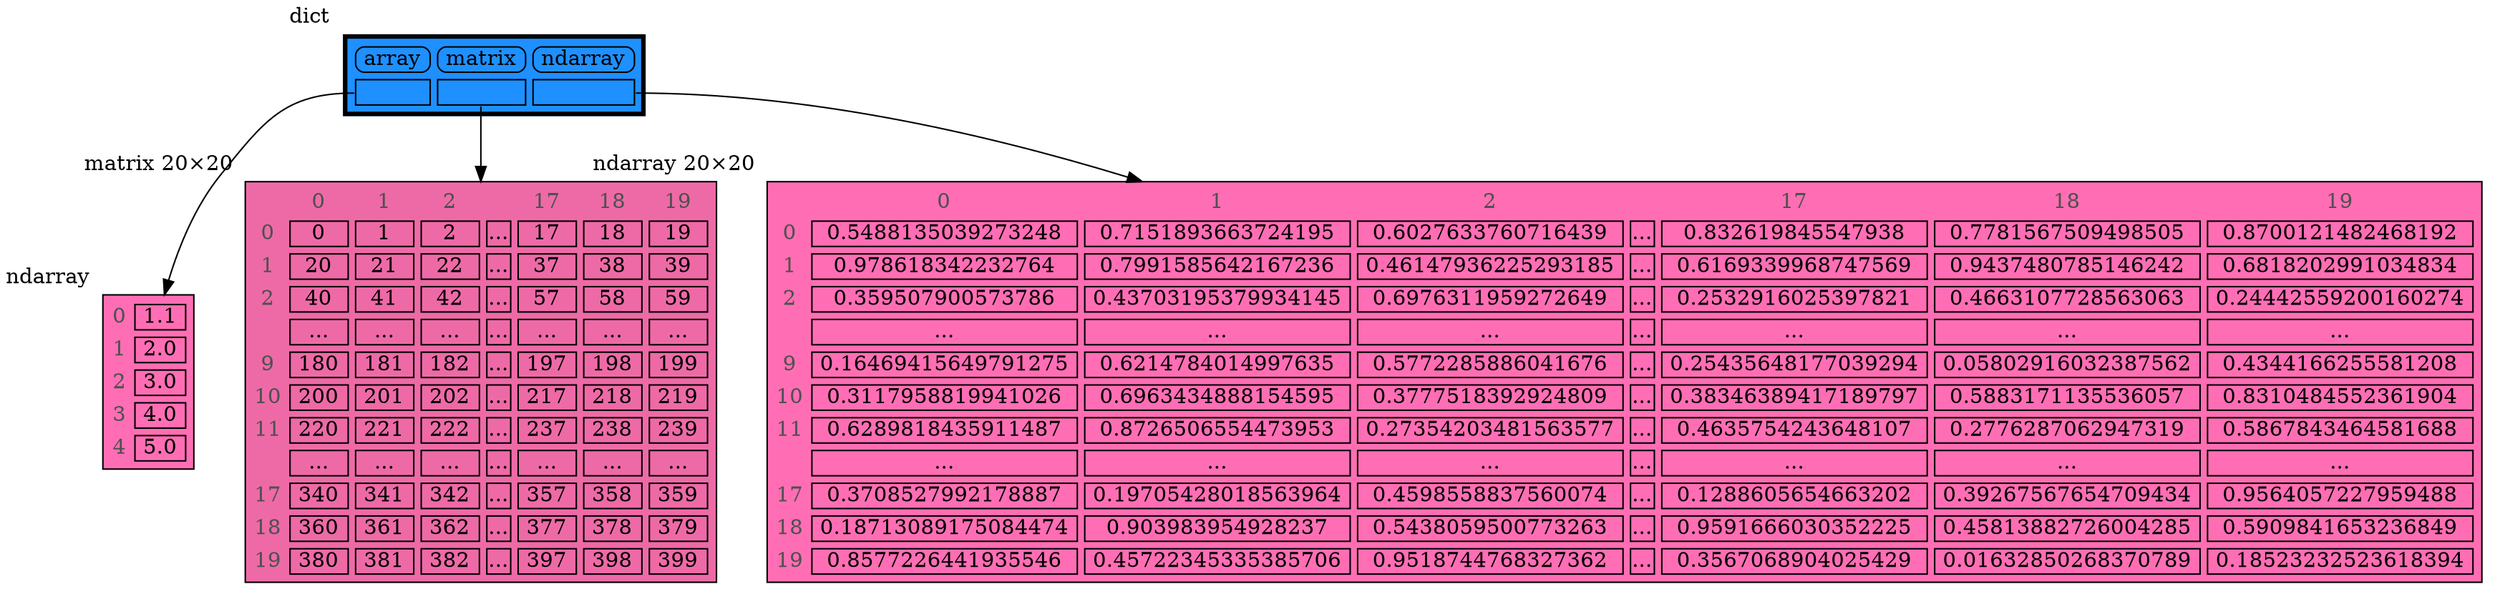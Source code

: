 digraph memory_graph {
	node [shape=plaintext]
	node136346193933104 [label=<
<TABLE BORDER="1" CELLBORDER="1" CELLSPACING="5" CELLPADDING="0" BGCOLOR="hotpink1" PORT="table">
    <TR><TD BORDER="0"><font color="#505050">0</font></TD><TD BORDER="1"> 1.1 </TD></TR>
    <TR><TD BORDER="0"><font color="#505050">1</font></TD><TD BORDER="1"> 2.0 </TD></TR>
    <TR><TD BORDER="0"><font color="#505050">2</font></TD><TD BORDER="1"> 3.0 </TD></TR>
    <TR><TD BORDER="0"><font color="#505050">3</font></TD><TD BORDER="1"> 4.0 </TD></TR>
    <TR><TD BORDER="0"><font color="#505050">4</font></TD><TD BORDER="1"> 5.0 </TD></TR>
</TABLE>
> xlabel=ndarray]
	node136346193683920 [label=<
<TABLE BORDER="1" CELLBORDER="1" CELLSPACING="5" CELLPADDING="0" BGCOLOR="hotpink2" PORT="table">
    <TR><TD BORDER="0">  </TD><TD BORDER="0"><font color="#505050">0</font></TD><TD BORDER="0"><font color="#505050">1</font></TD><TD BORDER="0"><font color="#505050">2</font></TD><TD BORDER="0">  </TD><TD BORDER="0"><font color="#505050">17</font></TD><TD BORDER="0"><font color="#505050">18</font></TD><TD BORDER="0"><font color="#505050">19</font></TD></TR>
    <TR><TD BORDER="0"><font color="#505050">0</font></TD><TD BORDER="1"> 0 </TD><TD BORDER="1"> 1 </TD><TD BORDER="1"> 2 </TD><TD BORDER="1" >...</TD><TD BORDER="1"> 17 </TD><TD BORDER="1"> 18 </TD><TD BORDER="1"> 19 </TD></TR>
    <TR><TD BORDER="0"><font color="#505050">1</font></TD><TD BORDER="1"> 20 </TD><TD BORDER="1"> 21 </TD><TD BORDER="1"> 22 </TD><TD BORDER="1" >...</TD><TD BORDER="1"> 37 </TD><TD BORDER="1"> 38 </TD><TD BORDER="1"> 39 </TD></TR>
    <TR><TD BORDER="0"><font color="#505050">2</font></TD><TD BORDER="1"> 40 </TD><TD BORDER="1"> 41 </TD><TD BORDER="1"> 42 </TD><TD BORDER="1" >...</TD><TD BORDER="1"> 57 </TD><TD BORDER="1"> 58 </TD><TD BORDER="1"> 59 </TD></TR>
    <TR><TD BORDER="0">  </TD><TD BORDER="1" >...</TD><TD BORDER="1" >...</TD><TD BORDER="1" >...</TD><TD BORDER="1" >...</TD><TD BORDER="1" >...</TD><TD BORDER="1" >...</TD><TD BORDER="1" >...</TD></TR>
    <TR><TD BORDER="0"><font color="#505050">9</font></TD><TD BORDER="1"> 180 </TD><TD BORDER="1"> 181 </TD><TD BORDER="1"> 182 </TD><TD BORDER="1" >...</TD><TD BORDER="1"> 197 </TD><TD BORDER="1"> 198 </TD><TD BORDER="1"> 199 </TD></TR>
    <TR><TD BORDER="0"><font color="#505050">10</font></TD><TD BORDER="1"> 200 </TD><TD BORDER="1"> 201 </TD><TD BORDER="1"> 202 </TD><TD BORDER="1" >...</TD><TD BORDER="1"> 217 </TD><TD BORDER="1"> 218 </TD><TD BORDER="1"> 219 </TD></TR>
    <TR><TD BORDER="0"><font color="#505050">11</font></TD><TD BORDER="1"> 220 </TD><TD BORDER="1"> 221 </TD><TD BORDER="1"> 222 </TD><TD BORDER="1" >...</TD><TD BORDER="1"> 237 </TD><TD BORDER="1"> 238 </TD><TD BORDER="1"> 239 </TD></TR>
    <TR><TD BORDER="0">  </TD><TD BORDER="1" >...</TD><TD BORDER="1" >...</TD><TD BORDER="1" >...</TD><TD BORDER="1" >...</TD><TD BORDER="1" >...</TD><TD BORDER="1" >...</TD><TD BORDER="1" >...</TD></TR>
    <TR><TD BORDER="0"><font color="#505050">17</font></TD><TD BORDER="1"> 340 </TD><TD BORDER="1"> 341 </TD><TD BORDER="1"> 342 </TD><TD BORDER="1" >...</TD><TD BORDER="1"> 357 </TD><TD BORDER="1"> 358 </TD><TD BORDER="1"> 359 </TD></TR>
    <TR><TD BORDER="0"><font color="#505050">18</font></TD><TD BORDER="1"> 360 </TD><TD BORDER="1"> 361 </TD><TD BORDER="1"> 362 </TD><TD BORDER="1" >...</TD><TD BORDER="1"> 377 </TD><TD BORDER="1"> 378 </TD><TD BORDER="1"> 379 </TD></TR>
    <TR><TD BORDER="0"><font color="#505050">19</font></TD><TD BORDER="1"> 380 </TD><TD BORDER="1"> 381 </TD><TD BORDER="1"> 382 </TD><TD BORDER="1" >...</TD><TD BORDER="1"> 397 </TD><TD BORDER="1"> 398 </TD><TD BORDER="1"> 399 </TD></TR>
</TABLE>
> xlabel="matrix 20⨯20"]
	node136346194329648 [label=<
<TABLE BORDER="1" CELLBORDER="1" CELLSPACING="5" CELLPADDING="0" BGCOLOR="hotpink1" PORT="table">
    <TR><TD BORDER="0">  </TD><TD BORDER="0"><font color="#505050">0</font></TD><TD BORDER="0"><font color="#505050">1</font></TD><TD BORDER="0"><font color="#505050">2</font></TD><TD BORDER="0">  </TD><TD BORDER="0"><font color="#505050">17</font></TD><TD BORDER="0"><font color="#505050">18</font></TD><TD BORDER="0"><font color="#505050">19</font></TD></TR>
    <TR><TD BORDER="0"><font color="#505050">0</font></TD><TD BORDER="1"> 0.5488135039273248 </TD><TD BORDER="1"> 0.7151893663724195 </TD><TD BORDER="1"> 0.6027633760716439 </TD><TD BORDER="1" >...</TD><TD BORDER="1"> 0.832619845547938 </TD><TD BORDER="1"> 0.7781567509498505 </TD><TD BORDER="1"> 0.8700121482468192 </TD></TR>
    <TR><TD BORDER="0"><font color="#505050">1</font></TD><TD BORDER="1"> 0.978618342232764 </TD><TD BORDER="1"> 0.7991585642167236 </TD><TD BORDER="1"> 0.46147936225293185 </TD><TD BORDER="1" >...</TD><TD BORDER="1"> 0.6169339968747569 </TD><TD BORDER="1"> 0.9437480785146242 </TD><TD BORDER="1"> 0.6818202991034834 </TD></TR>
    <TR><TD BORDER="0"><font color="#505050">2</font></TD><TD BORDER="1"> 0.359507900573786 </TD><TD BORDER="1"> 0.43703195379934145 </TD><TD BORDER="1"> 0.6976311959272649 </TD><TD BORDER="1" >...</TD><TD BORDER="1"> 0.2532916025397821 </TD><TD BORDER="1"> 0.4663107728563063 </TD><TD BORDER="1"> 0.24442559200160274 </TD></TR>
    <TR><TD BORDER="0">  </TD><TD BORDER="1" >...</TD><TD BORDER="1" >...</TD><TD BORDER="1" >...</TD><TD BORDER="1" >...</TD><TD BORDER="1" >...</TD><TD BORDER="1" >...</TD><TD BORDER="1" >...</TD></TR>
    <TR><TD BORDER="0"><font color="#505050">9</font></TD><TD BORDER="1"> 0.16469415649791275 </TD><TD BORDER="1"> 0.6214784014997635 </TD><TD BORDER="1"> 0.5772285886041676 </TD><TD BORDER="1" >...</TD><TD BORDER="1"> 0.25435648177039294 </TD><TD BORDER="1"> 0.05802916032387562 </TD><TD BORDER="1"> 0.4344166255581208 </TD></TR>
    <TR><TD BORDER="0"><font color="#505050">10</font></TD><TD BORDER="1"> 0.3117958819941026 </TD><TD BORDER="1"> 0.6963434888154595 </TD><TD BORDER="1"> 0.3777518392924809 </TD><TD BORDER="1" >...</TD><TD BORDER="1"> 0.38346389417189797 </TD><TD BORDER="1"> 0.5883171135536057 </TD><TD BORDER="1"> 0.8310484552361904 </TD></TR>
    <TR><TD BORDER="0"><font color="#505050">11</font></TD><TD BORDER="1"> 0.6289818435911487 </TD><TD BORDER="1"> 0.8726506554473953 </TD><TD BORDER="1"> 0.27354203481563577 </TD><TD BORDER="1" >...</TD><TD BORDER="1"> 0.4635754243648107 </TD><TD BORDER="1"> 0.2776287062947319 </TD><TD BORDER="1"> 0.5867843464581688 </TD></TR>
    <TR><TD BORDER="0">  </TD><TD BORDER="1" >...</TD><TD BORDER="1" >...</TD><TD BORDER="1" >...</TD><TD BORDER="1" >...</TD><TD BORDER="1" >...</TD><TD BORDER="1" >...</TD><TD BORDER="1" >...</TD></TR>
    <TR><TD BORDER="0"><font color="#505050">17</font></TD><TD BORDER="1"> 0.3708527992178887 </TD><TD BORDER="1"> 0.19705428018563964 </TD><TD BORDER="1"> 0.4598558837560074 </TD><TD BORDER="1" >...</TD><TD BORDER="1"> 0.1288605654663202 </TD><TD BORDER="1"> 0.39267567654709434 </TD><TD BORDER="1"> 0.9564057227959488 </TD></TR>
    <TR><TD BORDER="0"><font color="#505050">18</font></TD><TD BORDER="1"> 0.18713089175084474 </TD><TD BORDER="1"> 0.903983954928237 </TD><TD BORDER="1"> 0.5438059500773263 </TD><TD BORDER="1" >...</TD><TD BORDER="1"> 0.9591666030352225 </TD><TD BORDER="1"> 0.45813882726004285 </TD><TD BORDER="1"> 0.5909841653236849 </TD></TR>
    <TR><TD BORDER="0"><font color="#505050">19</font></TD><TD BORDER="1"> 0.8577226441935546 </TD><TD BORDER="1"> 0.45722345335385706 </TD><TD BORDER="1"> 0.9518744768327362 </TD><TD BORDER="1" >...</TD><TD BORDER="1"> 0.3567068904025429 </TD><TD BORDER="1"> 0.01632850268370789 </TD><TD BORDER="1"> 0.18523232523618394 </TD></TR>
</TABLE>
> xlabel="ndarray 20⨯20"]
	node136346238688960 [label=<
<TABLE BORDER="3" CELLBORDER="1" CELLSPACING="5" CELLPADDING="0" BGCOLOR="dodgerblue1" PORT="table">
    <TR><TD BORDER="1" STYLE="ROUNDED"> array </TD><TD BORDER="1" STYLE="ROUNDED"> matrix </TD><TD BORDER="1" STYLE="ROUNDED"> ndarray </TD></TR>
    <TR><TD BORDER="1" PORT="ref0"> </TD><TD BORDER="1" PORT="ref1"> </TD><TD BORDER="1" PORT="ref2"> </TD></TR>
</TABLE>
> xlabel=dict]
	node136346238688960:ref0 -> node136346193933104:table [style=solid]
	node136346238688960:ref1 -> node136346193683920:table [style=solid]
	node136346238688960:ref2 -> node136346194329648:table [style=solid]
subgraph { rank=same; node136346193933104 -> node136346193683920 -> node136346194329648[weight=10, style=invis]; }
}
